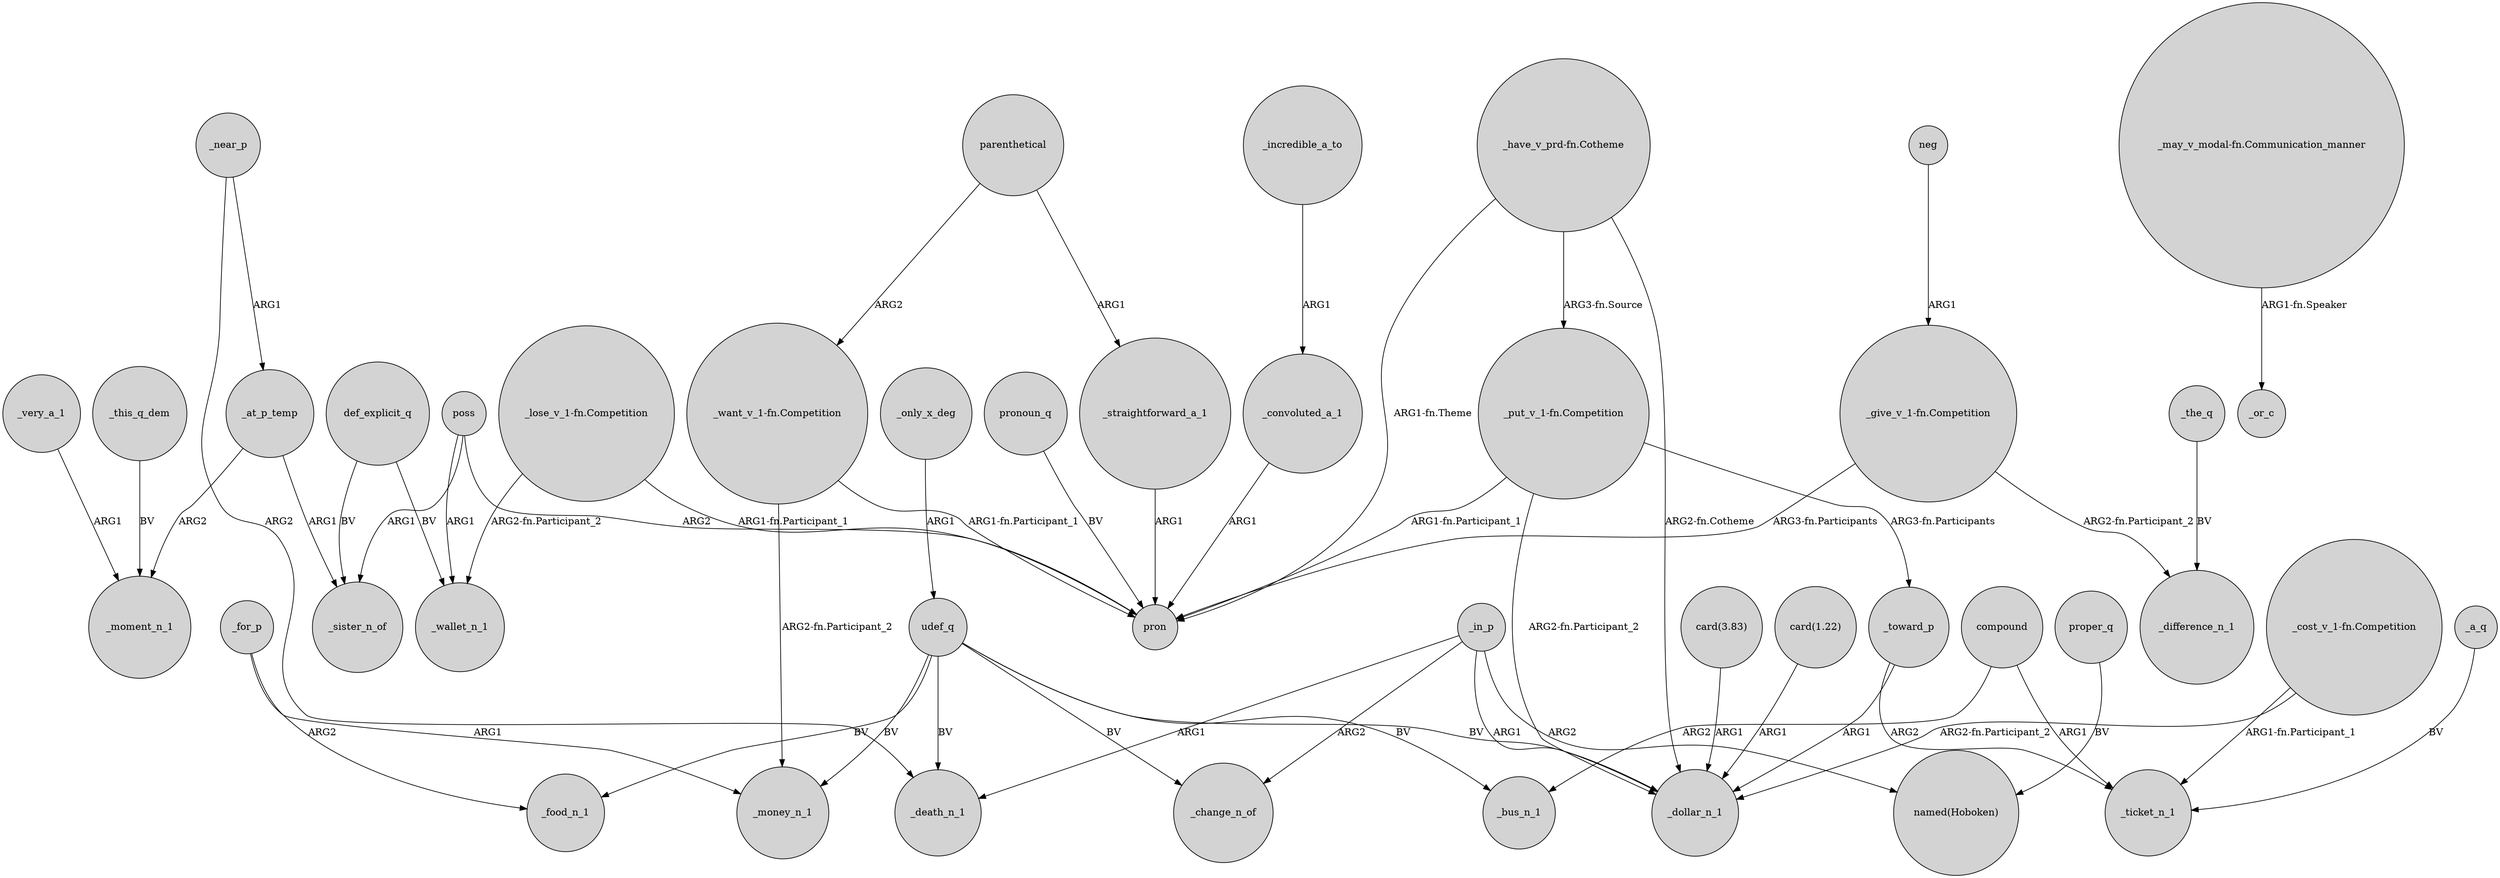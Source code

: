 digraph {
	node [shape=circle style=filled]
	udef_q -> _death_n_1 [label=BV]
	_very_a_1 -> _moment_n_1 [label=ARG1]
	udef_q -> _change_n_of [label=BV]
	poss -> _sister_n_of [label=ARG1]
	_near_p -> _death_n_1 [label=ARG2]
	_the_q -> _difference_n_1 [label=BV]
	"card(3.83)" -> _dollar_n_1 [label=ARG1]
	_for_p -> _food_n_1 [label=ARG2]
	"_want_v_1-fn.Competition" -> _money_n_1 [label="ARG2-fn.Participant_2"]
	"_give_v_1-fn.Competition" -> pron [label="ARG3-fn.Participants"]
	"_lose_v_1-fn.Competition" -> _wallet_n_1 [label="ARG2-fn.Participant_2"]
	"_put_v_1-fn.Competition" -> pron [label="ARG1-fn.Participant_1"]
	_in_p -> "named(Hoboken)" [label=ARG2]
	_in_p -> _death_n_1 [label=ARG1]
	parenthetical -> _straightforward_a_1 [label=ARG1]
	proper_q -> "named(Hoboken)" [label=BV]
	_this_q_dem -> _moment_n_1 [label=BV]
	"_put_v_1-fn.Competition" -> _toward_p [label="ARG3-fn.Participants"]
	udef_q -> _bus_n_1 [label=BV]
	compound -> _ticket_n_1 [label=ARG1]
	def_explicit_q -> _sister_n_of [label=BV]
	pronoun_q -> pron [label=BV]
	_in_p -> _dollar_n_1 [label=ARG1]
	"_have_v_prd-fn.Cotheme" -> "_put_v_1-fn.Competition" [label="ARG3-fn.Source"]
	poss -> pron [label=ARG2]
	udef_q -> _money_n_1 [label=BV]
	parenthetical -> "_want_v_1-fn.Competition" [label=ARG2]
	"_lose_v_1-fn.Competition" -> pron [label="ARG1-fn.Participant_1"]
	"_give_v_1-fn.Competition" -> _difference_n_1 [label="ARG2-fn.Participant_2"]
	poss -> _wallet_n_1 [label=ARG1]
	_in_p -> _change_n_of [label=ARG2]
	_at_p_temp -> _sister_n_of [label=ARG1]
	udef_q -> _food_n_1 [label=BV]
	udef_q -> _dollar_n_1 [label=BV]
	_incredible_a_to -> _convoluted_a_1 [label=ARG1]
	def_explicit_q -> _wallet_n_1 [label=BV]
	_toward_p -> _dollar_n_1 [label=ARG1]
	_toward_p -> _ticket_n_1 [label=ARG2]
	_at_p_temp -> _moment_n_1 [label=ARG2]
	"_cost_v_1-fn.Competition" -> _ticket_n_1 [label="ARG1-fn.Participant_1"]
	"card(1.22)" -> _dollar_n_1 [label=ARG1]
	_convoluted_a_1 -> pron [label=ARG1]
	"_have_v_prd-fn.Cotheme" -> _dollar_n_1 [label="ARG2-fn.Cotheme"]
	_straightforward_a_1 -> pron [label=ARG1]
	_a_q -> _ticket_n_1 [label=BV]
	_only_x_deg -> udef_q [label=ARG1]
	"_have_v_prd-fn.Cotheme" -> pron [label="ARG1-fn.Theme"]
	"_cost_v_1-fn.Competition" -> _dollar_n_1 [label="ARG2-fn.Participant_2"]
	neg -> "_give_v_1-fn.Competition" [label=ARG1]
	_near_p -> _at_p_temp [label=ARG1]
	"_may_v_modal-fn.Communication_manner" -> _or_c [label="ARG1-fn.Speaker"]
	"_put_v_1-fn.Competition" -> _dollar_n_1 [label="ARG2-fn.Participant_2"]
	_for_p -> _money_n_1 [label=ARG1]
	compound -> _bus_n_1 [label=ARG2]
	"_want_v_1-fn.Competition" -> pron [label="ARG1-fn.Participant_1"]
}
